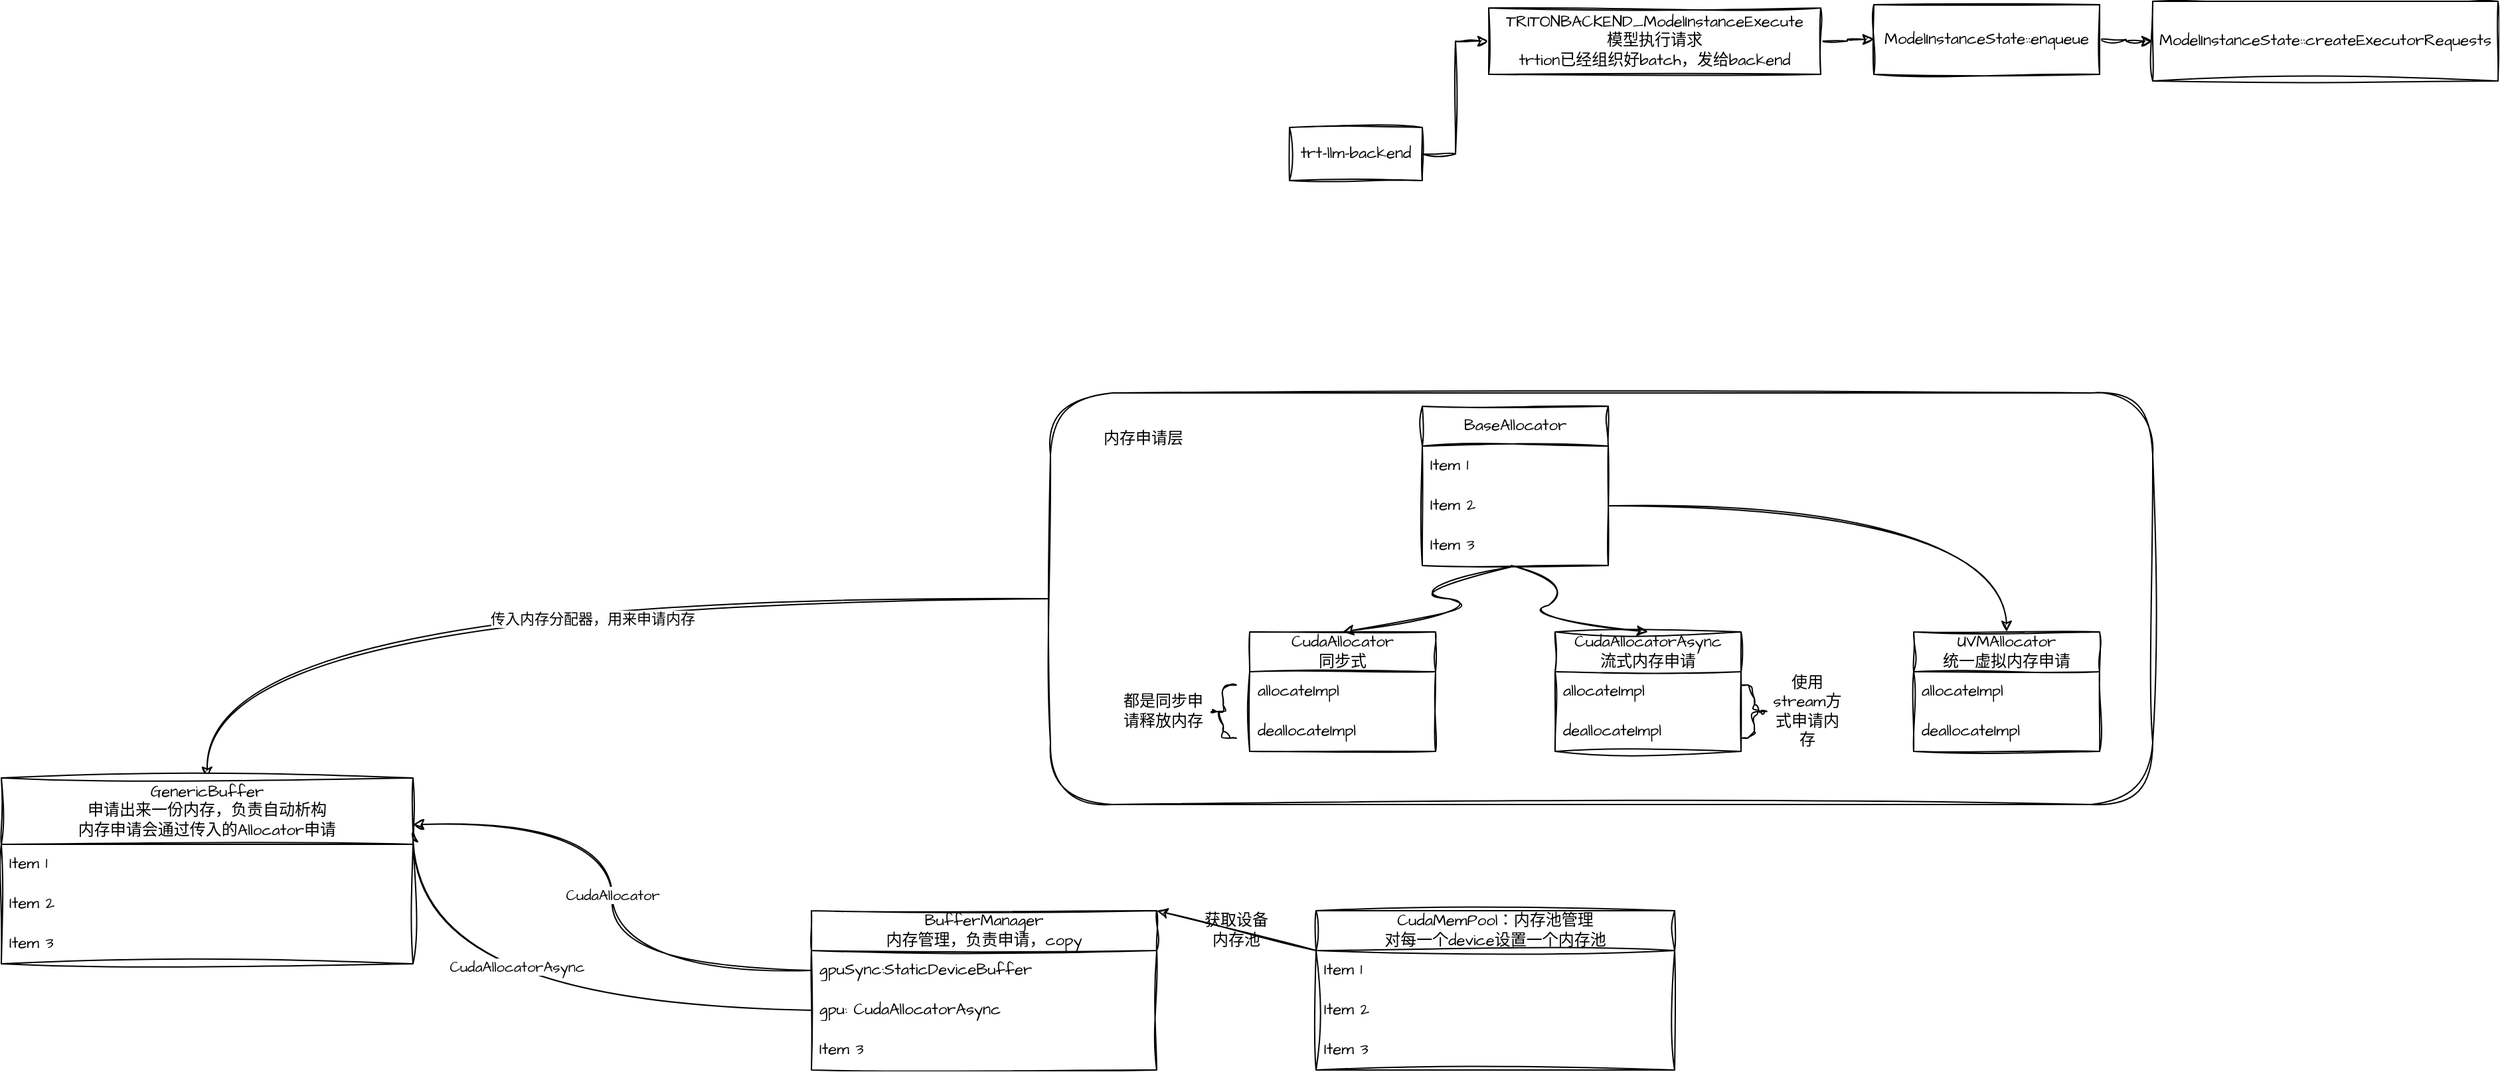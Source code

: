 <mxfile version="26.0.14">
  <diagram name="第 1 页" id="e3kwn4urfBCaLULZyXhO">
    <mxGraphModel dx="2146" dy="497" grid="1" gridSize="10" guides="1" tooltips="1" connect="1" arrows="1" fold="1" page="0" pageScale="1" pageWidth="827" pageHeight="1169" math="0" shadow="0">
      <root>
        <mxCell id="0" />
        <mxCell id="1" parent="0" />
        <mxCell id="O3_4RphO-YQ4waVhKGMV-48" style="edgeStyle=orthogonalEdgeStyle;rounded=0;sketch=1;hachureGap=4;jiggle=2;curveFitting=1;orthogonalLoop=1;jettySize=auto;html=1;exitX=0;exitY=0.5;exitDx=0;exitDy=0;entryX=0.5;entryY=0;entryDx=0;entryDy=0;fontFamily=Architects Daughter;fontSource=https%3A%2F%2Ffonts.googleapis.com%2Fcss%3Ffamily%3DArchitects%2BDaughter;curved=1;" edge="1" parent="1" source="O3_4RphO-YQ4waVhKGMV-33" target="O3_4RphO-YQ4waVhKGMV-42">
          <mxGeometry relative="1" as="geometry" />
        </mxCell>
        <mxCell id="O3_4RphO-YQ4waVhKGMV-50" value="传入内存分配器，用来申请内存" style="edgeLabel;html=1;align=center;verticalAlign=middle;resizable=0;points=[];sketch=1;hachureGap=4;jiggle=2;curveFitting=1;fontFamily=Architects Daughter;fontSource=https%3A%2F%2Ffonts.googleapis.com%2Fcss%3Ffamily%3DArchitects%2BDaughter;" vertex="1" connectable="0" parent="O3_4RphO-YQ4waVhKGMV-48">
          <mxGeometry x="-0.102" y="15" relative="1" as="geometry">
            <mxPoint as="offset" />
          </mxGeometry>
        </mxCell>
        <mxCell id="O3_4RphO-YQ4waVhKGMV-33" value="" style="rounded=1;whiteSpace=wrap;html=1;sketch=1;hachureGap=4;jiggle=2;curveFitting=1;fontFamily=Architects Daughter;fontSource=https%3A%2F%2Ffonts.googleapis.com%2Fcss%3Ffamily%3DArchitects%2BDaughter;" vertex="1" parent="1">
          <mxGeometry x="-130" y="450" width="830" height="310" as="geometry" />
        </mxCell>
        <mxCell id="8ht5_bGMHFuDt7zcKh8R-3" style="edgeStyle=orthogonalEdgeStyle;rounded=0;sketch=1;hachureGap=4;jiggle=2;curveFitting=1;orthogonalLoop=1;jettySize=auto;html=1;exitX=1;exitY=0.5;exitDx=0;exitDy=0;entryX=0;entryY=0.5;entryDx=0;entryDy=0;fontFamily=Architects Daughter;fontSource=https%3A%2F%2Ffonts.googleapis.com%2Fcss%3Ffamily%3DArchitects%2BDaughter;" parent="1" source="8ht5_bGMHFuDt7zcKh8R-1" target="8ht5_bGMHFuDt7zcKh8R-2" edge="1">
          <mxGeometry relative="1" as="geometry" />
        </mxCell>
        <mxCell id="8ht5_bGMHFuDt7zcKh8R-1" value="trt-llm-backend" style="rounded=0;whiteSpace=wrap;html=1;sketch=1;hachureGap=4;jiggle=2;curveFitting=1;fontFamily=Architects Daughter;fontSource=https%3A%2F%2Ffonts.googleapis.com%2Fcss%3Ffamily%3DArchitects%2BDaughter;" parent="1" vertex="1">
          <mxGeometry x="50" y="250" width="100" height="40" as="geometry" />
        </mxCell>
        <mxCell id="8ht5_bGMHFuDt7zcKh8R-5" style="edgeStyle=orthogonalEdgeStyle;rounded=0;sketch=1;hachureGap=4;jiggle=2;curveFitting=1;orthogonalLoop=1;jettySize=auto;html=1;exitX=1;exitY=0.5;exitDx=0;exitDy=0;entryX=0;entryY=0.5;entryDx=0;entryDy=0;fontFamily=Architects Daughter;fontSource=https%3A%2F%2Ffonts.googleapis.com%2Fcss%3Ffamily%3DArchitects%2BDaughter;" parent="1" source="8ht5_bGMHFuDt7zcKh8R-2" target="8ht5_bGMHFuDt7zcKh8R-4" edge="1">
          <mxGeometry relative="1" as="geometry" />
        </mxCell>
        <mxCell id="8ht5_bGMHFuDt7zcKh8R-2" value="&lt;div style=&quot;--en-codeblock:true;--en-meta:{&amp;quot;title&amp;quot;:&amp;quot;&amp;quot;,&amp;quot;lang&amp;quot;:&amp;quot;C++&amp;quot;,&amp;quot;theme&amp;quot;:&amp;quot;default&amp;quot;,&amp;quot;showLine&amp;quot;:true,&amp;quot;lineWrap&amp;quot;:false};--en-code:WyJUUklUT05CQUNLRU5EX01vZGVsSW5zdGFuY2VFeGVjdXRlIl0;&quot;&gt;TRITONBACKEND_ModelInstanceExecute&lt;/div&gt;&lt;div style=&quot;--en-codeblock:true;--en-meta:{&amp;quot;title&amp;quot;:&amp;quot;&amp;quot;,&amp;quot;lang&amp;quot;:&amp;quot;C++&amp;quot;,&amp;quot;theme&amp;quot;:&amp;quot;default&amp;quot;,&amp;quot;showLine&amp;quot;:true,&amp;quot;lineWrap&amp;quot;:false};--en-code:WyJUUklUT05CQUNLRU5EX01vZGVsSW5zdGFuY2VFeGVjdXRlIl0;&quot;&gt;模型执行请求&lt;/div&gt;&lt;div style=&quot;--en-codeblock:true;--en-meta:{&amp;quot;title&amp;quot;:&amp;quot;&amp;quot;,&amp;quot;lang&amp;quot;:&amp;quot;C++&amp;quot;,&amp;quot;theme&amp;quot;:&amp;quot;default&amp;quot;,&amp;quot;showLine&amp;quot;:true,&amp;quot;lineWrap&amp;quot;:false};--en-code:WyJUUklUT05CQUNLRU5EX01vZGVsSW5zdGFuY2VFeGVjdXRlIl0;&quot;&gt;trtion已经组织好batch，发给backend&lt;/div&gt;" style="rounded=0;whiteSpace=wrap;html=1;sketch=1;hachureGap=4;jiggle=2;curveFitting=1;fontFamily=Architects Daughter;fontSource=https%3A%2F%2Ffonts.googleapis.com%2Fcss%3Ffamily%3DArchitects%2BDaughter;" parent="1" vertex="1">
          <mxGeometry x="200" y="160" width="250" height="50" as="geometry" />
        </mxCell>
        <mxCell id="8ht5_bGMHFuDt7zcKh8R-7" style="edgeStyle=orthogonalEdgeStyle;rounded=0;sketch=1;hachureGap=4;jiggle=2;curveFitting=1;orthogonalLoop=1;jettySize=auto;html=1;exitX=1;exitY=0.5;exitDx=0;exitDy=0;entryX=0;entryY=0.5;entryDx=0;entryDy=0;fontFamily=Architects Daughter;fontSource=https%3A%2F%2Ffonts.googleapis.com%2Fcss%3Ffamily%3DArchitects%2BDaughter;" parent="1" source="8ht5_bGMHFuDt7zcKh8R-4" target="8ht5_bGMHFuDt7zcKh8R-6" edge="1">
          <mxGeometry relative="1" as="geometry" />
        </mxCell>
        <mxCell id="8ht5_bGMHFuDt7zcKh8R-4" value="ModelInstanceState::enqueue" style="rounded=0;whiteSpace=wrap;html=1;sketch=1;hachureGap=4;jiggle=2;curveFitting=1;fontFamily=Architects Daughter;fontSource=https%3A%2F%2Ffonts.googleapis.com%2Fcss%3Ffamily%3DArchitects%2BDaughter;" parent="1" vertex="1">
          <mxGeometry x="490" y="157.5" width="170" height="52.5" as="geometry" />
        </mxCell>
        <mxCell id="8ht5_bGMHFuDt7zcKh8R-6" value="ModelInstanceState::createExecutorRequests" style="rounded=0;whiteSpace=wrap;html=1;sketch=1;hachureGap=4;jiggle=2;curveFitting=1;fontFamily=Architects Daughter;fontSource=https%3A%2F%2Ffonts.googleapis.com%2Fcss%3Ffamily%3DArchitects%2BDaughter;" parent="1" vertex="1">
          <mxGeometry x="700" y="155" width="260" height="60" as="geometry" />
        </mxCell>
        <mxCell id="O3_4RphO-YQ4waVhKGMV-5" value="BaseAllocator" style="swimlane;fontStyle=0;childLayout=stackLayout;horizontal=1;startSize=30;horizontalStack=0;resizeParent=1;resizeParentMax=0;resizeLast=0;collapsible=1;marginBottom=0;whiteSpace=wrap;html=1;sketch=1;hachureGap=4;jiggle=2;curveFitting=1;fontFamily=Architects Daughter;fontSource=https%3A%2F%2Ffonts.googleapis.com%2Fcss%3Ffamily%3DArchitects%2BDaughter;" vertex="1" parent="1">
          <mxGeometry x="150" y="460" width="140" height="120" as="geometry" />
        </mxCell>
        <mxCell id="O3_4RphO-YQ4waVhKGMV-6" value="Item 1" style="text;strokeColor=none;fillColor=none;align=left;verticalAlign=middle;spacingLeft=4;spacingRight=4;overflow=hidden;points=[[0,0.5],[1,0.5]];portConstraint=eastwest;rotatable=0;whiteSpace=wrap;html=1;fontFamily=Architects Daughter;fontSource=https%3A%2F%2Ffonts.googleapis.com%2Fcss%3Ffamily%3DArchitects%2BDaughter;" vertex="1" parent="O3_4RphO-YQ4waVhKGMV-5">
          <mxGeometry y="30" width="140" height="30" as="geometry" />
        </mxCell>
        <mxCell id="O3_4RphO-YQ4waVhKGMV-7" value="Item 2" style="text;strokeColor=none;fillColor=none;align=left;verticalAlign=middle;spacingLeft=4;spacingRight=4;overflow=hidden;points=[[0,0.5],[1,0.5]];portConstraint=eastwest;rotatable=0;whiteSpace=wrap;html=1;fontFamily=Architects Daughter;fontSource=https%3A%2F%2Ffonts.googleapis.com%2Fcss%3Ffamily%3DArchitects%2BDaughter;" vertex="1" parent="O3_4RphO-YQ4waVhKGMV-5">
          <mxGeometry y="60" width="140" height="30" as="geometry" />
        </mxCell>
        <mxCell id="O3_4RphO-YQ4waVhKGMV-8" value="Item 3" style="text;strokeColor=none;fillColor=none;align=left;verticalAlign=middle;spacingLeft=4;spacingRight=4;overflow=hidden;points=[[0,0.5],[1,0.5]];portConstraint=eastwest;rotatable=0;whiteSpace=wrap;html=1;fontFamily=Architects Daughter;fontSource=https%3A%2F%2Ffonts.googleapis.com%2Fcss%3Ffamily%3DArchitects%2BDaughter;" vertex="1" parent="O3_4RphO-YQ4waVhKGMV-5">
          <mxGeometry y="90" width="140" height="30" as="geometry" />
        </mxCell>
        <mxCell id="O3_4RphO-YQ4waVhKGMV-18" value="" style="group" vertex="1" connectable="0" parent="1">
          <mxGeometry x="-80" y="630" width="240" height="90" as="geometry" />
        </mxCell>
        <mxCell id="O3_4RphO-YQ4waVhKGMV-1" value="CudaAllocator&lt;div&gt;同步式&lt;/div&gt;" style="swimlane;fontStyle=0;childLayout=stackLayout;horizontal=1;startSize=30;horizontalStack=0;resizeParent=1;resizeParentMax=0;resizeLast=0;collapsible=1;marginBottom=0;whiteSpace=wrap;html=1;sketch=1;hachureGap=4;jiggle=2;curveFitting=1;fontFamily=Architects Daughter;fontSource=https%3A%2F%2Ffonts.googleapis.com%2Fcss%3Ffamily%3DArchitects%2BDaughter;" vertex="1" parent="O3_4RphO-YQ4waVhKGMV-18">
          <mxGeometry x="100" width="140" height="90" as="geometry" />
        </mxCell>
        <mxCell id="O3_4RphO-YQ4waVhKGMV-2" value="allocateImpl" style="text;strokeColor=none;fillColor=none;align=left;verticalAlign=middle;spacingLeft=4;spacingRight=4;overflow=hidden;points=[[0,0.5],[1,0.5]];portConstraint=eastwest;rotatable=0;whiteSpace=wrap;html=1;fontFamily=Architects Daughter;fontSource=https%3A%2F%2Ffonts.googleapis.com%2Fcss%3Ffamily%3DArchitects%2BDaughter;" vertex="1" parent="O3_4RphO-YQ4waVhKGMV-1">
          <mxGeometry y="30" width="140" height="30" as="geometry" />
        </mxCell>
        <mxCell id="O3_4RphO-YQ4waVhKGMV-3" value="deallocateImpl" style="text;strokeColor=none;fillColor=none;align=left;verticalAlign=middle;spacingLeft=4;spacingRight=4;overflow=hidden;points=[[0,0.5],[1,0.5]];portConstraint=eastwest;rotatable=0;whiteSpace=wrap;html=1;fontFamily=Architects Daughter;fontSource=https%3A%2F%2Ffonts.googleapis.com%2Fcss%3Ffamily%3DArchitects%2BDaughter;" vertex="1" parent="O3_4RphO-YQ4waVhKGMV-1">
          <mxGeometry y="60" width="140" height="30" as="geometry" />
        </mxCell>
        <mxCell id="O3_4RphO-YQ4waVhKGMV-11" value="" style="shape=curlyBracket;whiteSpace=wrap;html=1;rounded=1;labelPosition=left;verticalLabelPosition=middle;align=right;verticalAlign=middle;sketch=1;hachureGap=4;jiggle=2;curveFitting=1;fontFamily=Architects Daughter;fontSource=https%3A%2F%2Ffonts.googleapis.com%2Fcss%3Ffamily%3DArchitects%2BDaughter;" vertex="1" parent="O3_4RphO-YQ4waVhKGMV-18">
          <mxGeometry x="70" y="40" width="20" height="40" as="geometry" />
        </mxCell>
        <mxCell id="O3_4RphO-YQ4waVhKGMV-13" value="都是同步申请释放内存" style="text;html=1;align=center;verticalAlign=middle;whiteSpace=wrap;rounded=0;fontFamily=Architects Daughter;fontSource=https%3A%2F%2Ffonts.googleapis.com%2Fcss%3Ffamily%3DArchitects%2BDaughter;" vertex="1" parent="O3_4RphO-YQ4waVhKGMV-18">
          <mxGeometry y="45" width="70" height="30" as="geometry" />
        </mxCell>
        <mxCell id="O3_4RphO-YQ4waVhKGMV-21" value="" style="group" vertex="1" connectable="0" parent="1">
          <mxGeometry x="250" y="630" width="220" height="90" as="geometry" />
        </mxCell>
        <mxCell id="O3_4RphO-YQ4waVhKGMV-14" value="CudaAllocatorAsync&lt;div&gt;流式内存申请&lt;/div&gt;" style="swimlane;fontStyle=0;childLayout=stackLayout;horizontal=1;startSize=30;horizontalStack=0;resizeParent=1;resizeParentMax=0;resizeLast=0;collapsible=1;marginBottom=0;whiteSpace=wrap;html=1;sketch=1;hachureGap=4;jiggle=2;curveFitting=1;fontFamily=Architects Daughter;fontSource=https%3A%2F%2Ffonts.googleapis.com%2Fcss%3Ffamily%3DArchitects%2BDaughter;" vertex="1" parent="O3_4RphO-YQ4waVhKGMV-21">
          <mxGeometry width="140" height="90" as="geometry" />
        </mxCell>
        <mxCell id="O3_4RphO-YQ4waVhKGMV-15" value="allocateImpl" style="text;strokeColor=none;fillColor=none;align=left;verticalAlign=middle;spacingLeft=4;spacingRight=4;overflow=hidden;points=[[0,0.5],[1,0.5]];portConstraint=eastwest;rotatable=0;whiteSpace=wrap;html=1;fontFamily=Architects Daughter;fontSource=https%3A%2F%2Ffonts.googleapis.com%2Fcss%3Ffamily%3DArchitects%2BDaughter;" vertex="1" parent="O3_4RphO-YQ4waVhKGMV-14">
          <mxGeometry y="30" width="140" height="30" as="geometry" />
        </mxCell>
        <mxCell id="O3_4RphO-YQ4waVhKGMV-16" value="deallocateImpl" style="text;strokeColor=none;fillColor=none;align=left;verticalAlign=middle;spacingLeft=4;spacingRight=4;overflow=hidden;points=[[0,0.5],[1,0.5]];portConstraint=eastwest;rotatable=0;whiteSpace=wrap;html=1;fontFamily=Architects Daughter;fontSource=https%3A%2F%2Ffonts.googleapis.com%2Fcss%3Ffamily%3DArchitects%2BDaughter;" vertex="1" parent="O3_4RphO-YQ4waVhKGMV-14">
          <mxGeometry y="60" width="140" height="30" as="geometry" />
        </mxCell>
        <mxCell id="O3_4RphO-YQ4waVhKGMV-19" value="" style="shape=curlyBracket;whiteSpace=wrap;html=1;rounded=1;flipH=1;labelPosition=right;verticalLabelPosition=middle;align=left;verticalAlign=middle;sketch=1;hachureGap=4;jiggle=2;curveFitting=1;fontFamily=Architects Daughter;fontSource=https%3A%2F%2Ffonts.googleapis.com%2Fcss%3Ffamily%3DArchitects%2BDaughter;" vertex="1" parent="O3_4RphO-YQ4waVhKGMV-21">
          <mxGeometry x="140" y="40" width="20" height="40" as="geometry" />
        </mxCell>
        <mxCell id="O3_4RphO-YQ4waVhKGMV-20" value="使用stream方式申请内存" style="text;html=1;align=center;verticalAlign=middle;whiteSpace=wrap;rounded=0;fontFamily=Architects Daughter;fontSource=https%3A%2F%2Ffonts.googleapis.com%2Fcss%3Ffamily%3DArchitects%2BDaughter;" vertex="1" parent="O3_4RphO-YQ4waVhKGMV-21">
          <mxGeometry x="160" y="45" width="60" height="30" as="geometry" />
        </mxCell>
        <mxCell id="O3_4RphO-YQ4waVhKGMV-22" value="" style="curved=1;endArrow=classic;html=1;rounded=0;sketch=1;hachureGap=4;jiggle=2;curveFitting=1;fontFamily=Architects Daughter;fontSource=https%3A%2F%2Ffonts.googleapis.com%2Fcss%3Ffamily%3DArchitects%2BDaughter;exitX=0.479;exitY=1.033;exitDx=0;exitDy=0;exitPerimeter=0;entryX=0.5;entryY=0;entryDx=0;entryDy=0;" edge="1" parent="1" source="O3_4RphO-YQ4waVhKGMV-8" target="O3_4RphO-YQ4waVhKGMV-1">
          <mxGeometry width="50" height="50" relative="1" as="geometry">
            <mxPoint x="210" y="660" as="sourcePoint" />
            <mxPoint x="260" y="610" as="targetPoint" />
            <Array as="points">
              <mxPoint x="130" y="600" />
              <mxPoint x="210" y="610" />
            </Array>
          </mxGeometry>
        </mxCell>
        <mxCell id="O3_4RphO-YQ4waVhKGMV-23" value="" style="curved=1;endArrow=classic;html=1;rounded=0;sketch=1;hachureGap=4;jiggle=2;curveFitting=1;fontFamily=Architects Daughter;fontSource=https%3A%2F%2Ffonts.googleapis.com%2Fcss%3Ffamily%3DArchitects%2BDaughter;exitX=0.479;exitY=1;exitDx=0;exitDy=0;exitPerimeter=0;entryX=0.5;entryY=0;entryDx=0;entryDy=0;" edge="1" parent="1" source="O3_4RphO-YQ4waVhKGMV-8" target="O3_4RphO-YQ4waVhKGMV-14">
          <mxGeometry width="50" height="50" relative="1" as="geometry">
            <mxPoint x="227" y="591" as="sourcePoint" />
            <mxPoint x="100" y="640" as="targetPoint" />
            <Array as="points">
              <mxPoint x="270" y="600" />
              <mxPoint x="220" y="620" />
            </Array>
          </mxGeometry>
        </mxCell>
        <mxCell id="O3_4RphO-YQ4waVhKGMV-24" value="UVMAllocator&lt;div&gt;统一虚拟内存申请&lt;/div&gt;" style="swimlane;fontStyle=0;childLayout=stackLayout;horizontal=1;startSize=30;horizontalStack=0;resizeParent=1;resizeParentMax=0;resizeLast=0;collapsible=1;marginBottom=0;whiteSpace=wrap;html=1;sketch=1;hachureGap=4;jiggle=2;curveFitting=1;fontFamily=Architects Daughter;fontSource=https%3A%2F%2Ffonts.googleapis.com%2Fcss%3Ffamily%3DArchitects%2BDaughter;" vertex="1" parent="1">
          <mxGeometry x="520" y="630" width="140" height="90" as="geometry" />
        </mxCell>
        <mxCell id="O3_4RphO-YQ4waVhKGMV-25" value="allocateImpl" style="text;strokeColor=none;fillColor=none;align=left;verticalAlign=middle;spacingLeft=4;spacingRight=4;overflow=hidden;points=[[0,0.5],[1,0.5]];portConstraint=eastwest;rotatable=0;whiteSpace=wrap;html=1;fontFamily=Architects Daughter;fontSource=https%3A%2F%2Ffonts.googleapis.com%2Fcss%3Ffamily%3DArchitects%2BDaughter;" vertex="1" parent="O3_4RphO-YQ4waVhKGMV-24">
          <mxGeometry y="30" width="140" height="30" as="geometry" />
        </mxCell>
        <mxCell id="O3_4RphO-YQ4waVhKGMV-26" value="deallocateImpl" style="text;strokeColor=none;fillColor=none;align=left;verticalAlign=middle;spacingLeft=4;spacingRight=4;overflow=hidden;points=[[0,0.5],[1,0.5]];portConstraint=eastwest;rotatable=0;whiteSpace=wrap;html=1;fontFamily=Architects Daughter;fontSource=https%3A%2F%2Ffonts.googleapis.com%2Fcss%3Ffamily%3DArchitects%2BDaughter;" vertex="1" parent="O3_4RphO-YQ4waVhKGMV-24">
          <mxGeometry y="60" width="140" height="30" as="geometry" />
        </mxCell>
        <mxCell id="O3_4RphO-YQ4waVhKGMV-28" style="edgeStyle=orthogonalEdgeStyle;curved=1;rounded=0;sketch=1;hachureGap=4;jiggle=2;curveFitting=1;orthogonalLoop=1;jettySize=auto;html=1;exitX=1;exitY=0.5;exitDx=0;exitDy=0;entryX=0.5;entryY=0;entryDx=0;entryDy=0;fontFamily=Architects Daughter;fontSource=https%3A%2F%2Ffonts.googleapis.com%2Fcss%3Ffamily%3DArchitects%2BDaughter;" edge="1" parent="1" source="O3_4RphO-YQ4waVhKGMV-7" target="O3_4RphO-YQ4waVhKGMV-24">
          <mxGeometry relative="1" as="geometry" />
        </mxCell>
        <mxCell id="O3_4RphO-YQ4waVhKGMV-29" value="BufferManager&lt;div&gt;内存管理，负责申请，copy&lt;/div&gt;" style="swimlane;fontStyle=0;childLayout=stackLayout;horizontal=1;startSize=30;horizontalStack=0;resizeParent=1;resizeParentMax=0;resizeLast=0;collapsible=1;marginBottom=0;whiteSpace=wrap;html=1;sketch=1;hachureGap=4;jiggle=2;curveFitting=1;fontFamily=Architects Daughter;fontSource=https%3A%2F%2Ffonts.googleapis.com%2Fcss%3Ffamily%3DArchitects%2BDaughter;" vertex="1" parent="1">
          <mxGeometry x="-310" y="840" width="260" height="120" as="geometry" />
        </mxCell>
        <mxCell id="O3_4RphO-YQ4waVhKGMV-30" value="gpuSync:StaticDeviceBuffer" style="text;strokeColor=none;fillColor=none;align=left;verticalAlign=middle;spacingLeft=4;spacingRight=4;overflow=hidden;points=[[0,0.5],[1,0.5]];portConstraint=eastwest;rotatable=0;whiteSpace=wrap;html=1;fontFamily=Architects Daughter;fontSource=https%3A%2F%2Ffonts.googleapis.com%2Fcss%3Ffamily%3DArchitects%2BDaughter;" vertex="1" parent="O3_4RphO-YQ4waVhKGMV-29">
          <mxGeometry y="30" width="260" height="30" as="geometry" />
        </mxCell>
        <mxCell id="O3_4RphO-YQ4waVhKGMV-53" style="edgeStyle=orthogonalEdgeStyle;rounded=0;sketch=1;hachureGap=4;jiggle=2;curveFitting=1;orthogonalLoop=1;jettySize=auto;html=1;exitX=0;exitY=0.5;exitDx=0;exitDy=0;fontFamily=Architects Daughter;fontSource=https%3A%2F%2Ffonts.googleapis.com%2Fcss%3Ffamily%3DArchitects%2BDaughter;curved=1;" edge="1" parent="O3_4RphO-YQ4waVhKGMV-29" source="O3_4RphO-YQ4waVhKGMV-31">
          <mxGeometry relative="1" as="geometry">
            <mxPoint x="-300" y="-60" as="targetPoint" />
          </mxGeometry>
        </mxCell>
        <mxCell id="O3_4RphO-YQ4waVhKGMV-54" value="CudaAllocatorAsync" style="edgeLabel;html=1;align=center;verticalAlign=middle;resizable=0;points=[];sketch=1;hachureGap=4;jiggle=2;curveFitting=1;fontFamily=Architects Daughter;fontSource=https%3A%2F%2Ffonts.googleapis.com%2Fcss%3Ffamily%3DArchitects%2BDaughter;" vertex="1" connectable="0" parent="O3_4RphO-YQ4waVhKGMV-53">
          <mxGeometry x="0.022" y="-33" relative="1" as="geometry">
            <mxPoint as="offset" />
          </mxGeometry>
        </mxCell>
        <mxCell id="O3_4RphO-YQ4waVhKGMV-31" value="gpu:&amp;nbsp;CudaAllocatorAsync" style="text;strokeColor=none;fillColor=none;align=left;verticalAlign=middle;spacingLeft=4;spacingRight=4;overflow=hidden;points=[[0,0.5],[1,0.5]];portConstraint=eastwest;rotatable=0;whiteSpace=wrap;html=1;fontFamily=Architects Daughter;fontSource=https%3A%2F%2Ffonts.googleapis.com%2Fcss%3Ffamily%3DArchitects%2BDaughter;" vertex="1" parent="O3_4RphO-YQ4waVhKGMV-29">
          <mxGeometry y="60" width="260" height="30" as="geometry" />
        </mxCell>
        <mxCell id="O3_4RphO-YQ4waVhKGMV-32" value="Item 3" style="text;strokeColor=none;fillColor=none;align=left;verticalAlign=middle;spacingLeft=4;spacingRight=4;overflow=hidden;points=[[0,0.5],[1,0.5]];portConstraint=eastwest;rotatable=0;whiteSpace=wrap;html=1;fontFamily=Architects Daughter;fontSource=https%3A%2F%2Ffonts.googleapis.com%2Fcss%3Ffamily%3DArchitects%2BDaughter;" vertex="1" parent="O3_4RphO-YQ4waVhKGMV-29">
          <mxGeometry y="90" width="260" height="30" as="geometry" />
        </mxCell>
        <mxCell id="O3_4RphO-YQ4waVhKGMV-34" value="内存申请层" style="text;html=1;align=center;verticalAlign=middle;whiteSpace=wrap;rounded=0;fontFamily=Architects Daughter;fontSource=https%3A%2F%2Ffonts.googleapis.com%2Fcss%3Ffamily%3DArchitects%2BDaughter;" vertex="1" parent="1">
          <mxGeometry x="-100" y="470" width="80" height="30" as="geometry" />
        </mxCell>
        <mxCell id="O3_4RphO-YQ4waVhKGMV-35" value="CudaMemPool：&lt;span style=&quot;background-color: transparent; color: light-dark(rgb(0, 0, 0), rgb(255, 255, 255));&quot;&gt;内存池管理&lt;/span&gt;&lt;div&gt;对每一个device设置一个内存池&lt;/div&gt;" style="swimlane;fontStyle=0;childLayout=stackLayout;horizontal=1;startSize=30;horizontalStack=0;resizeParent=1;resizeParentMax=0;resizeLast=0;collapsible=1;marginBottom=0;whiteSpace=wrap;html=1;sketch=1;hachureGap=4;jiggle=2;curveFitting=1;fontFamily=Architects Daughter;fontSource=https%3A%2F%2Ffonts.googleapis.com%2Fcss%3Ffamily%3DArchitects%2BDaughter;" vertex="1" parent="1">
          <mxGeometry x="70" y="840" width="270" height="120" as="geometry" />
        </mxCell>
        <mxCell id="O3_4RphO-YQ4waVhKGMV-36" value="Item 1" style="text;strokeColor=none;fillColor=none;align=left;verticalAlign=middle;spacingLeft=4;spacingRight=4;overflow=hidden;points=[[0,0.5],[1,0.5]];portConstraint=eastwest;rotatable=0;whiteSpace=wrap;html=1;fontFamily=Architects Daughter;fontSource=https%3A%2F%2Ffonts.googleapis.com%2Fcss%3Ffamily%3DArchitects%2BDaughter;" vertex="1" parent="O3_4RphO-YQ4waVhKGMV-35">
          <mxGeometry y="30" width="270" height="30" as="geometry" />
        </mxCell>
        <mxCell id="O3_4RphO-YQ4waVhKGMV-37" value="Item 2" style="text;strokeColor=none;fillColor=none;align=left;verticalAlign=middle;spacingLeft=4;spacingRight=4;overflow=hidden;points=[[0,0.5],[1,0.5]];portConstraint=eastwest;rotatable=0;whiteSpace=wrap;html=1;fontFamily=Architects Daughter;fontSource=https%3A%2F%2Ffonts.googleapis.com%2Fcss%3Ffamily%3DArchitects%2BDaughter;" vertex="1" parent="O3_4RphO-YQ4waVhKGMV-35">
          <mxGeometry y="60" width="270" height="30" as="geometry" />
        </mxCell>
        <mxCell id="O3_4RphO-YQ4waVhKGMV-38" value="Item 3" style="text;strokeColor=none;fillColor=none;align=left;verticalAlign=middle;spacingLeft=4;spacingRight=4;overflow=hidden;points=[[0,0.5],[1,0.5]];portConstraint=eastwest;rotatable=0;whiteSpace=wrap;html=1;fontFamily=Architects Daughter;fontSource=https%3A%2F%2Ffonts.googleapis.com%2Fcss%3Ffamily%3DArchitects%2BDaughter;" vertex="1" parent="O3_4RphO-YQ4waVhKGMV-35">
          <mxGeometry y="90" width="270" height="30" as="geometry" />
        </mxCell>
        <mxCell id="O3_4RphO-YQ4waVhKGMV-41" value="" style="group" vertex="1" connectable="0" parent="1">
          <mxGeometry x="280" y="790" width="60" height="30" as="geometry" />
        </mxCell>
        <mxCell id="O3_4RphO-YQ4waVhKGMV-39" style="edgeStyle=none;rounded=0;sketch=1;hachureGap=4;jiggle=2;curveFitting=1;orthogonalLoop=1;jettySize=auto;html=1;exitX=0;exitY=0.25;exitDx=0;exitDy=0;entryX=1;entryY=0;entryDx=0;entryDy=0;fontFamily=Architects Daughter;fontSource=https%3A%2F%2Ffonts.googleapis.com%2Fcss%3Ffamily%3DArchitects%2BDaughter;" edge="1" parent="O3_4RphO-YQ4waVhKGMV-41" source="O3_4RphO-YQ4waVhKGMV-35" target="O3_4RphO-YQ4waVhKGMV-29">
          <mxGeometry relative="1" as="geometry" />
        </mxCell>
        <mxCell id="O3_4RphO-YQ4waVhKGMV-42" value="GenericBuffer&lt;div&gt;申请出来一份内存，负责自动析构&lt;/div&gt;&lt;div&gt;内存申请会通过传入的Allocator申请&lt;/div&gt;" style="swimlane;fontStyle=0;childLayout=stackLayout;horizontal=1;startSize=50;horizontalStack=0;resizeParent=1;resizeParentMax=0;resizeLast=0;collapsible=1;marginBottom=0;whiteSpace=wrap;html=1;sketch=1;hachureGap=4;jiggle=2;curveFitting=1;fontFamily=Architects Daughter;fontSource=https%3A%2F%2Ffonts.googleapis.com%2Fcss%3Ffamily%3DArchitects%2BDaughter;" vertex="1" parent="1">
          <mxGeometry x="-920" y="740" width="310" height="140" as="geometry" />
        </mxCell>
        <mxCell id="O3_4RphO-YQ4waVhKGMV-43" value="Item 1" style="text;strokeColor=none;fillColor=none;align=left;verticalAlign=middle;spacingLeft=4;spacingRight=4;overflow=hidden;points=[[0,0.5],[1,0.5]];portConstraint=eastwest;rotatable=0;whiteSpace=wrap;html=1;fontFamily=Architects Daughter;fontSource=https%3A%2F%2Ffonts.googleapis.com%2Fcss%3Ffamily%3DArchitects%2BDaughter;" vertex="1" parent="O3_4RphO-YQ4waVhKGMV-42">
          <mxGeometry y="50" width="310" height="30" as="geometry" />
        </mxCell>
        <mxCell id="O3_4RphO-YQ4waVhKGMV-44" value="Item 2" style="text;strokeColor=none;fillColor=none;align=left;verticalAlign=middle;spacingLeft=4;spacingRight=4;overflow=hidden;points=[[0,0.5],[1,0.5]];portConstraint=eastwest;rotatable=0;whiteSpace=wrap;html=1;fontFamily=Architects Daughter;fontSource=https%3A%2F%2Ffonts.googleapis.com%2Fcss%3Ffamily%3DArchitects%2BDaughter;" vertex="1" parent="O3_4RphO-YQ4waVhKGMV-42">
          <mxGeometry y="80" width="310" height="30" as="geometry" />
        </mxCell>
        <mxCell id="O3_4RphO-YQ4waVhKGMV-45" value="Item 3" style="text;strokeColor=none;fillColor=none;align=left;verticalAlign=middle;spacingLeft=4;spacingRight=4;overflow=hidden;points=[[0,0.5],[1,0.5]];portConstraint=eastwest;rotatable=0;whiteSpace=wrap;html=1;fontFamily=Architects Daughter;fontSource=https%3A%2F%2Ffonts.googleapis.com%2Fcss%3Ffamily%3DArchitects%2BDaughter;" vertex="1" parent="O3_4RphO-YQ4waVhKGMV-42">
          <mxGeometry y="110" width="310" height="30" as="geometry" />
        </mxCell>
        <mxCell id="O3_4RphO-YQ4waVhKGMV-40" value="获取设备内存池" style="text;html=1;align=center;verticalAlign=middle;whiteSpace=wrap;rounded=0;fontFamily=Architects Daughter;fontSource=https%3A%2F%2Ffonts.googleapis.com%2Fcss%3Ffamily%3DArchitects%2BDaughter;" vertex="1" parent="1">
          <mxGeometry x="-20" y="840" width="60" height="30" as="geometry" />
        </mxCell>
        <mxCell id="O3_4RphO-YQ4waVhKGMV-51" style="edgeStyle=orthogonalEdgeStyle;rounded=0;sketch=1;hachureGap=4;jiggle=2;curveFitting=1;orthogonalLoop=1;jettySize=auto;html=1;exitX=0;exitY=0.5;exitDx=0;exitDy=0;entryX=1;entryY=0.25;entryDx=0;entryDy=0;fontFamily=Architects Daughter;fontSource=https%3A%2F%2Ffonts.googleapis.com%2Fcss%3Ffamily%3DArchitects%2BDaughter;curved=1;" edge="1" parent="1" source="O3_4RphO-YQ4waVhKGMV-30" target="O3_4RphO-YQ4waVhKGMV-42">
          <mxGeometry relative="1" as="geometry" />
        </mxCell>
        <mxCell id="O3_4RphO-YQ4waVhKGMV-52" value="CudaAllocator" style="edgeLabel;html=1;align=center;verticalAlign=middle;resizable=0;points=[];sketch=1;hachureGap=4;jiggle=2;curveFitting=1;fontFamily=Architects Daughter;fontSource=https%3A%2F%2Ffonts.googleapis.com%2Fcss%3Ffamily%3DArchitects%2BDaughter;" vertex="1" connectable="0" parent="O3_4RphO-YQ4waVhKGMV-51">
          <mxGeometry x="0.01" relative="1" as="geometry">
            <mxPoint as="offset" />
          </mxGeometry>
        </mxCell>
      </root>
    </mxGraphModel>
  </diagram>
</mxfile>
